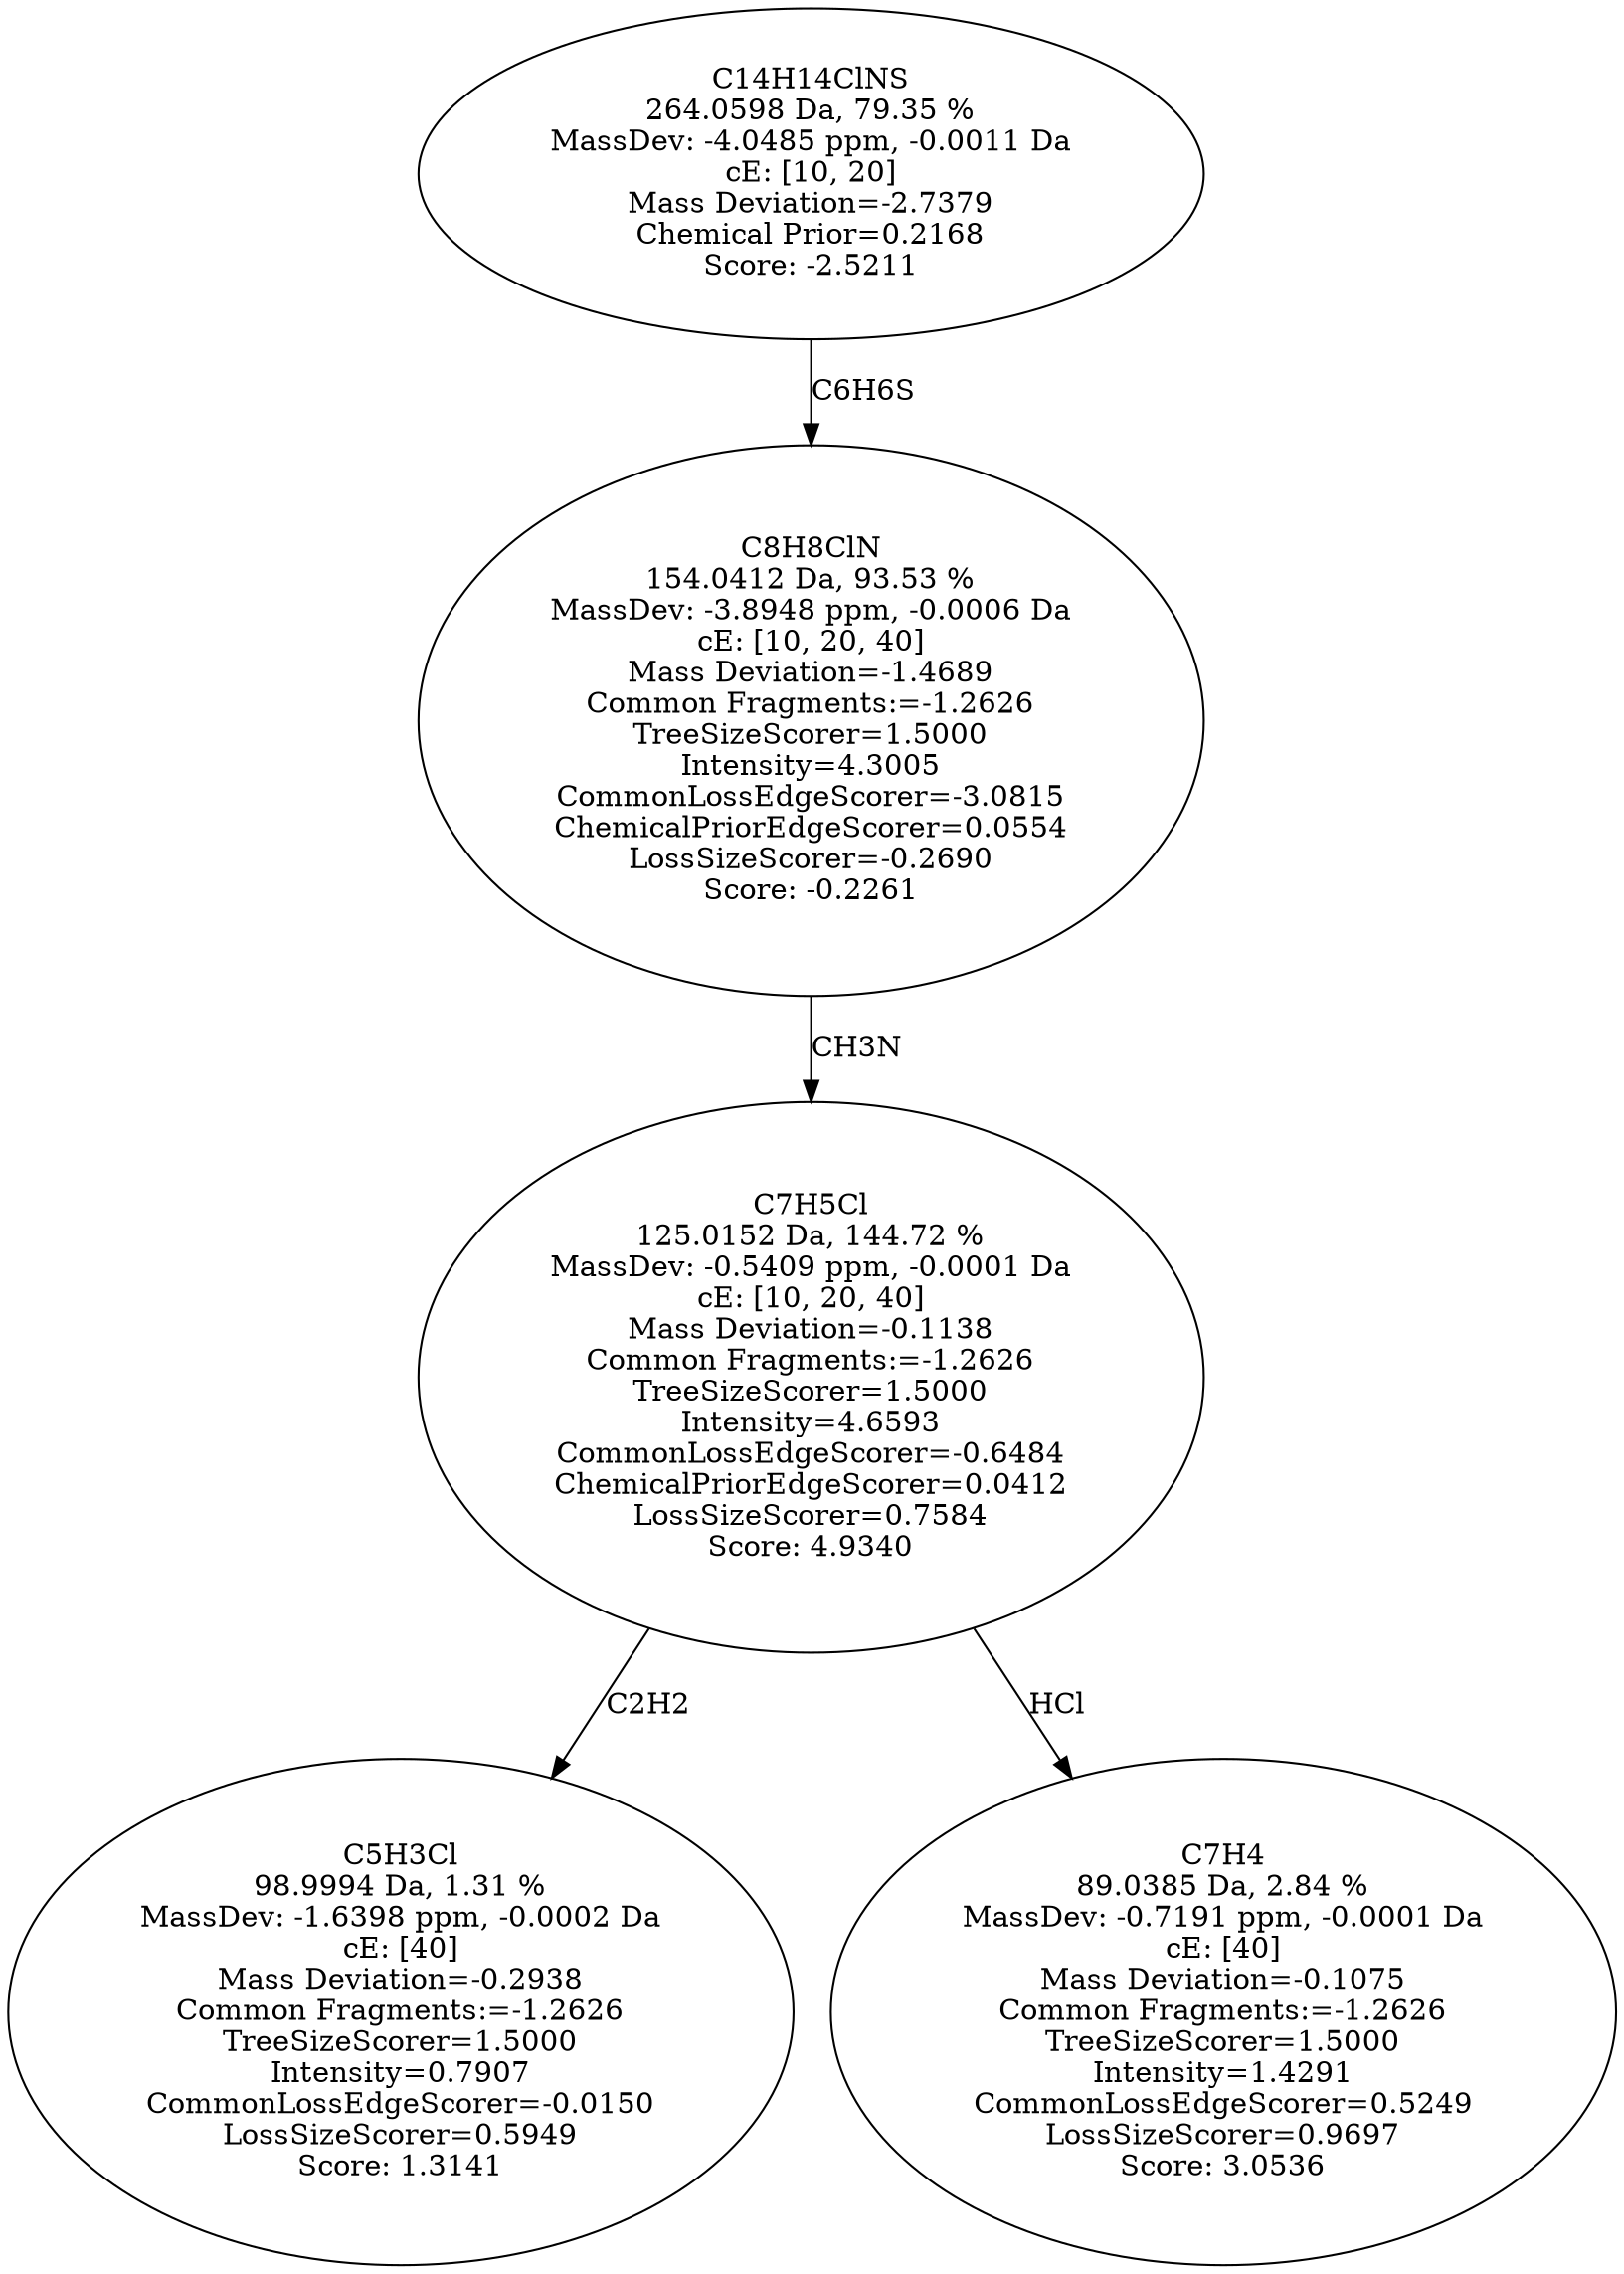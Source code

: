strict digraph {
v1 [label="C5H3Cl\n98.9994 Da, 1.31 %\nMassDev: -1.6398 ppm, -0.0002 Da\ncE: [40]\nMass Deviation=-0.2938\nCommon Fragments:=-1.2626\nTreeSizeScorer=1.5000\nIntensity=0.7907\nCommonLossEdgeScorer=-0.0150\nLossSizeScorer=0.5949\nScore: 1.3141"];
v2 [label="C7H4\n89.0385 Da, 2.84 %\nMassDev: -0.7191 ppm, -0.0001 Da\ncE: [40]\nMass Deviation=-0.1075\nCommon Fragments:=-1.2626\nTreeSizeScorer=1.5000\nIntensity=1.4291\nCommonLossEdgeScorer=0.5249\nLossSizeScorer=0.9697\nScore: 3.0536"];
v3 [label="C7H5Cl\n125.0152 Da, 144.72 %\nMassDev: -0.5409 ppm, -0.0001 Da\ncE: [10, 20, 40]\nMass Deviation=-0.1138\nCommon Fragments:=-1.2626\nTreeSizeScorer=1.5000\nIntensity=4.6593\nCommonLossEdgeScorer=-0.6484\nChemicalPriorEdgeScorer=0.0412\nLossSizeScorer=0.7584\nScore: 4.9340"];
v4 [label="C8H8ClN\n154.0412 Da, 93.53 %\nMassDev: -3.8948 ppm, -0.0006 Da\ncE: [10, 20, 40]\nMass Deviation=-1.4689\nCommon Fragments:=-1.2626\nTreeSizeScorer=1.5000\nIntensity=4.3005\nCommonLossEdgeScorer=-3.0815\nChemicalPriorEdgeScorer=0.0554\nLossSizeScorer=-0.2690\nScore: -0.2261"];
v5 [label="C14H14ClNS\n264.0598 Da, 79.35 %\nMassDev: -4.0485 ppm, -0.0011 Da\ncE: [10, 20]\nMass Deviation=-2.7379\nChemical Prior=0.2168\nScore: -2.5211"];
v3 -> v1 [label="C2H2"];
v3 -> v2 [label="HCl"];
v4 -> v3 [label="CH3N"];
v5 -> v4 [label="C6H6S"];
}
